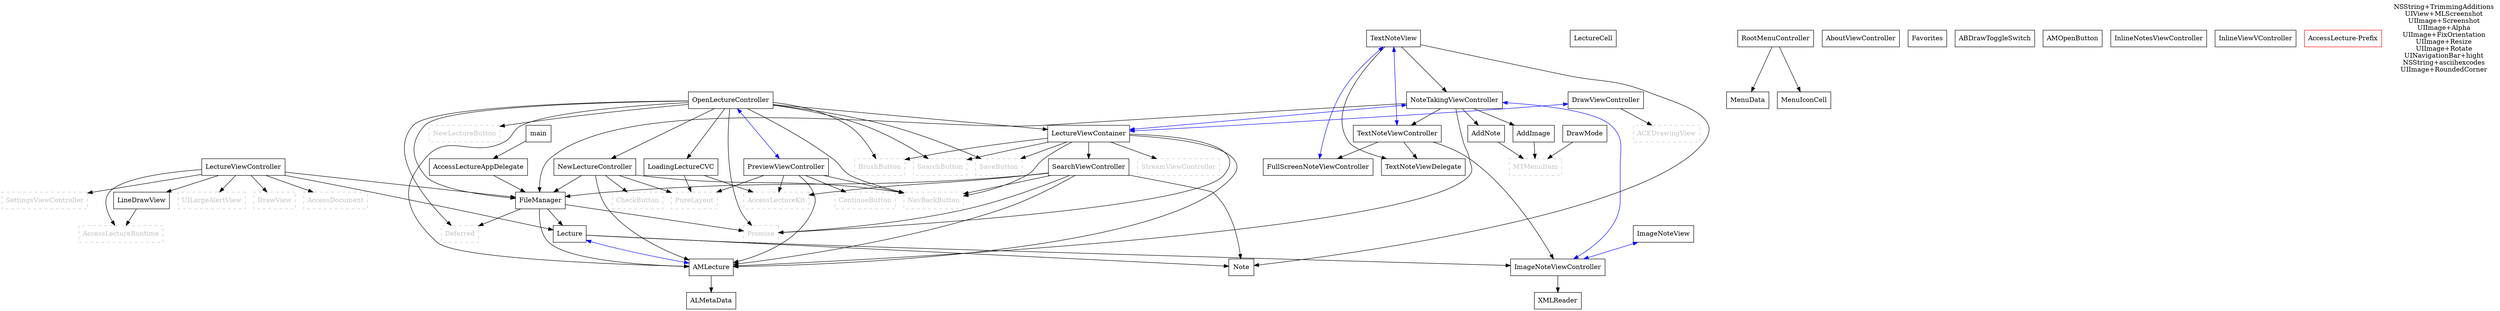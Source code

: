 digraph G {
	node [shape=box];
	"LineDrawView" -> "AccessLectureRuntime";
	"AccessLectureAppDelegate" -> "FileManager";
	"LoadingLectureCVC" -> "PureLayout";
	"LoadingLectureCVC" -> "AccessLectureKit";
	"SearchViewController" -> "Note";
	"SearchViewController" -> "NavBackButton";
	"SearchViewController" -> "AccessLectureKit";
	"SearchViewController" -> "Promise";
	"SearchViewController" -> "AMLecture";
	"SearchViewController" -> "FileManager";
	"Note" -> {};
	"LectureCell" -> {};
	"TextNoteViewController" -> "FullScreenNoteViewController";
	"TextNoteViewController" -> "TextNoteViewDelegate";
	"TextNoteViewController" -> "ImageNoteViewController";
	"Lecture" -> "Note";
	"Lecture" -> "ImageNoteViewController";
	"DrawMode" -> "MTMenuItem";
	"LectureViewController" -> "AccessLectureRuntime";
	"LectureViewController" -> "LineDrawView";
	"LectureViewController" -> "UILargeAlertView";
	"LectureViewController" -> "DrawView";
	"LectureViewController" -> "AccessDocument";
	"LectureViewController" -> "FileManager";
	"LectureViewController" -> "Lecture";
	"LectureViewController" -> "SettingsViewController";
	"RootMenuController" -> "MenuData";
	"RootMenuController" -> "MenuIconCell";
	"MenuIconCell" -> {};
	"NoteTakingViewController" -> "FileManager";
	"NoteTakingViewController" -> "AddImage";
	"NoteTakingViewController" -> "AddNote";
	"NoteTakingViewController" -> "TextNoteViewController";
	"NoteTakingViewController" -> "AMLecture";
	"TextNoteView" -> "Note";
	"TextNoteView" -> "TextNoteViewDelegate";
	"TextNoteView" -> "NoteTakingViewController";
	"DrawViewController" -> "ACEDrawingView";
	"AddImage" -> "MTMenuItem";
	"AboutViewController" -> {};
	"Favorites" -> {};
	"main" -> "AccessLectureAppDelegate";
	"ABDrawToggleSwitch" -> {};
	"AMOpenButton" -> {};
	"TextNoteViewDelegate" -> {};
	"OpenLectureController" -> "LoadingLectureCVC";
	"OpenLectureController" -> "NewLectureButton";
	"OpenLectureController" -> "Deferred";
	"OpenLectureController" -> "BrushButton";
	"OpenLectureController" -> "AMLecture";
	"OpenLectureController" -> "SearchButton";
	"OpenLectureController" -> "NewLectureController";
	"OpenLectureController" -> "FileManager";
	"OpenLectureController" -> "LectureViewContainer";
	"OpenLectureController" -> "NavBackButton";
	"OpenLectureController" -> "Promise";
	"OpenLectureController" -> "SaveButton";
	"AddNote" -> "MTMenuItem";
	"ALMetaData" -> {};
	"InlineNotesViewController" -> {};
	"PreviewViewController" -> "NavBackButton";
	"PreviewViewController" -> "AccessLectureKit";
	"PreviewViewController" -> "ContinueButton";
	"PreviewViewController" -> "AMLecture";
	"PreviewViewController" -> "PureLayout";
	"ImageNoteViewController" -> "XMLReader";
	"NewLectureController" -> "NavBackButton";
	"NewLectureController" -> "AMLecture";
	"NewLectureController" -> "PureLayout";
	"NewLectureController" -> "FileManager";
	"NewLectureController" -> "CheckButton";
	"FileManager" -> "Deferred";
	"FileManager" -> "Promise";
	"FileManager" -> "Lecture";
	"FileManager" -> "AMLecture";
	"MenuData" -> {};
	"LectureViewContainer" -> "SaveButton";
	"LectureViewContainer" -> "SearchButton";
	"LectureViewContainer" -> "SearchViewController";
	"LectureViewContainer" -> "StreamViewController";
	"LectureViewContainer" -> "NavBackButton";
	"LectureViewContainer" -> "Promise";
	"LectureViewContainer" -> "BrushButton";
	"LectureViewContainer" -> "AMLecture";
	"XMLReader" -> {};
	"AMLecture" -> "ALMetaData";
	"InlineViewVController" -> {};
	
	"AccessLecture-Prefix" [color=red];
	
	edge [color=blue, dir=both];
	"NoteTakingViewController" -> "LectureViewContainer";
	"TextNoteView" -> "FullScreenNoteViewController";
	"ImageNoteView" -> "ImageNoteViewController";
	"NoteTakingViewController" -> "ImageNoteViewController";
	"Lecture" -> "AMLecture";
	"DrawViewController" -> "LectureViewContainer";
	"TextNoteViewController" -> "TextNoteView";
	"OpenLectureController" -> "PreviewViewController";
	"AccessLectureRuntime" [color=gray, style=dashed, fontcolor=gray]
	"DrawView" [color=gray, style=dashed, fontcolor=gray]
	"SaveButton" [color=gray, style=dashed, fontcolor=gray]
	"AccessLectureKit" [color=gray, style=dashed, fontcolor=gray]
	"StreamViewController" [color=gray, style=dashed, fontcolor=gray]
	"ACEDrawingView" [color=gray, style=dashed, fontcolor=gray]
	"AccessDocument" [color=gray, style=dashed, fontcolor=gray]
	"CheckButton" [color=gray, style=dashed, fontcolor=gray]
	"NewLectureButton" [color=gray, style=dashed, fontcolor=gray]
	"Deferred" [color=gray, style=dashed, fontcolor=gray]
	"NavBackButton" [color=gray, style=dashed, fontcolor=gray]
	"Promise" [color=gray, style=dashed, fontcolor=gray]
	"MTMenuItem" [color=gray, style=dashed, fontcolor=gray]
	"BrushButton" [color=gray, style=dashed, fontcolor=gray]
	"ContinueButton" [color=gray, style=dashed, fontcolor=gray]
	"SearchButton" [color=gray, style=dashed, fontcolor=gray]
	"PureLayout" [color=gray, style=dashed, fontcolor=gray]
	"UILargeAlertView" [color=gray, style=dashed, fontcolor=gray]
	"SettingsViewController" [color=gray, style=dashed, fontcolor=gray]
	
	edge [color=black];
	node [shape=plaintext];
	"Categories" [label="NSString+TrimmingAdditions\nUIView+MLScreenshot\nUIImage+Screenshot\nUIImage+Alpha\nUIImage+FixOrientation\nUIImage+Resize\nUIImage+Rotate\nUINavigationBar+hight\nNSString+asciihexcodes\nUIImage+RoundedCorner"];
}

